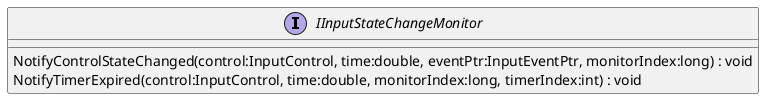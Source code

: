 @startuml
interface IInputStateChangeMonitor {
    NotifyControlStateChanged(control:InputControl, time:double, eventPtr:InputEventPtr, monitorIndex:long) : void
    NotifyTimerExpired(control:InputControl, time:double, monitorIndex:long, timerIndex:int) : void
}
@enduml
